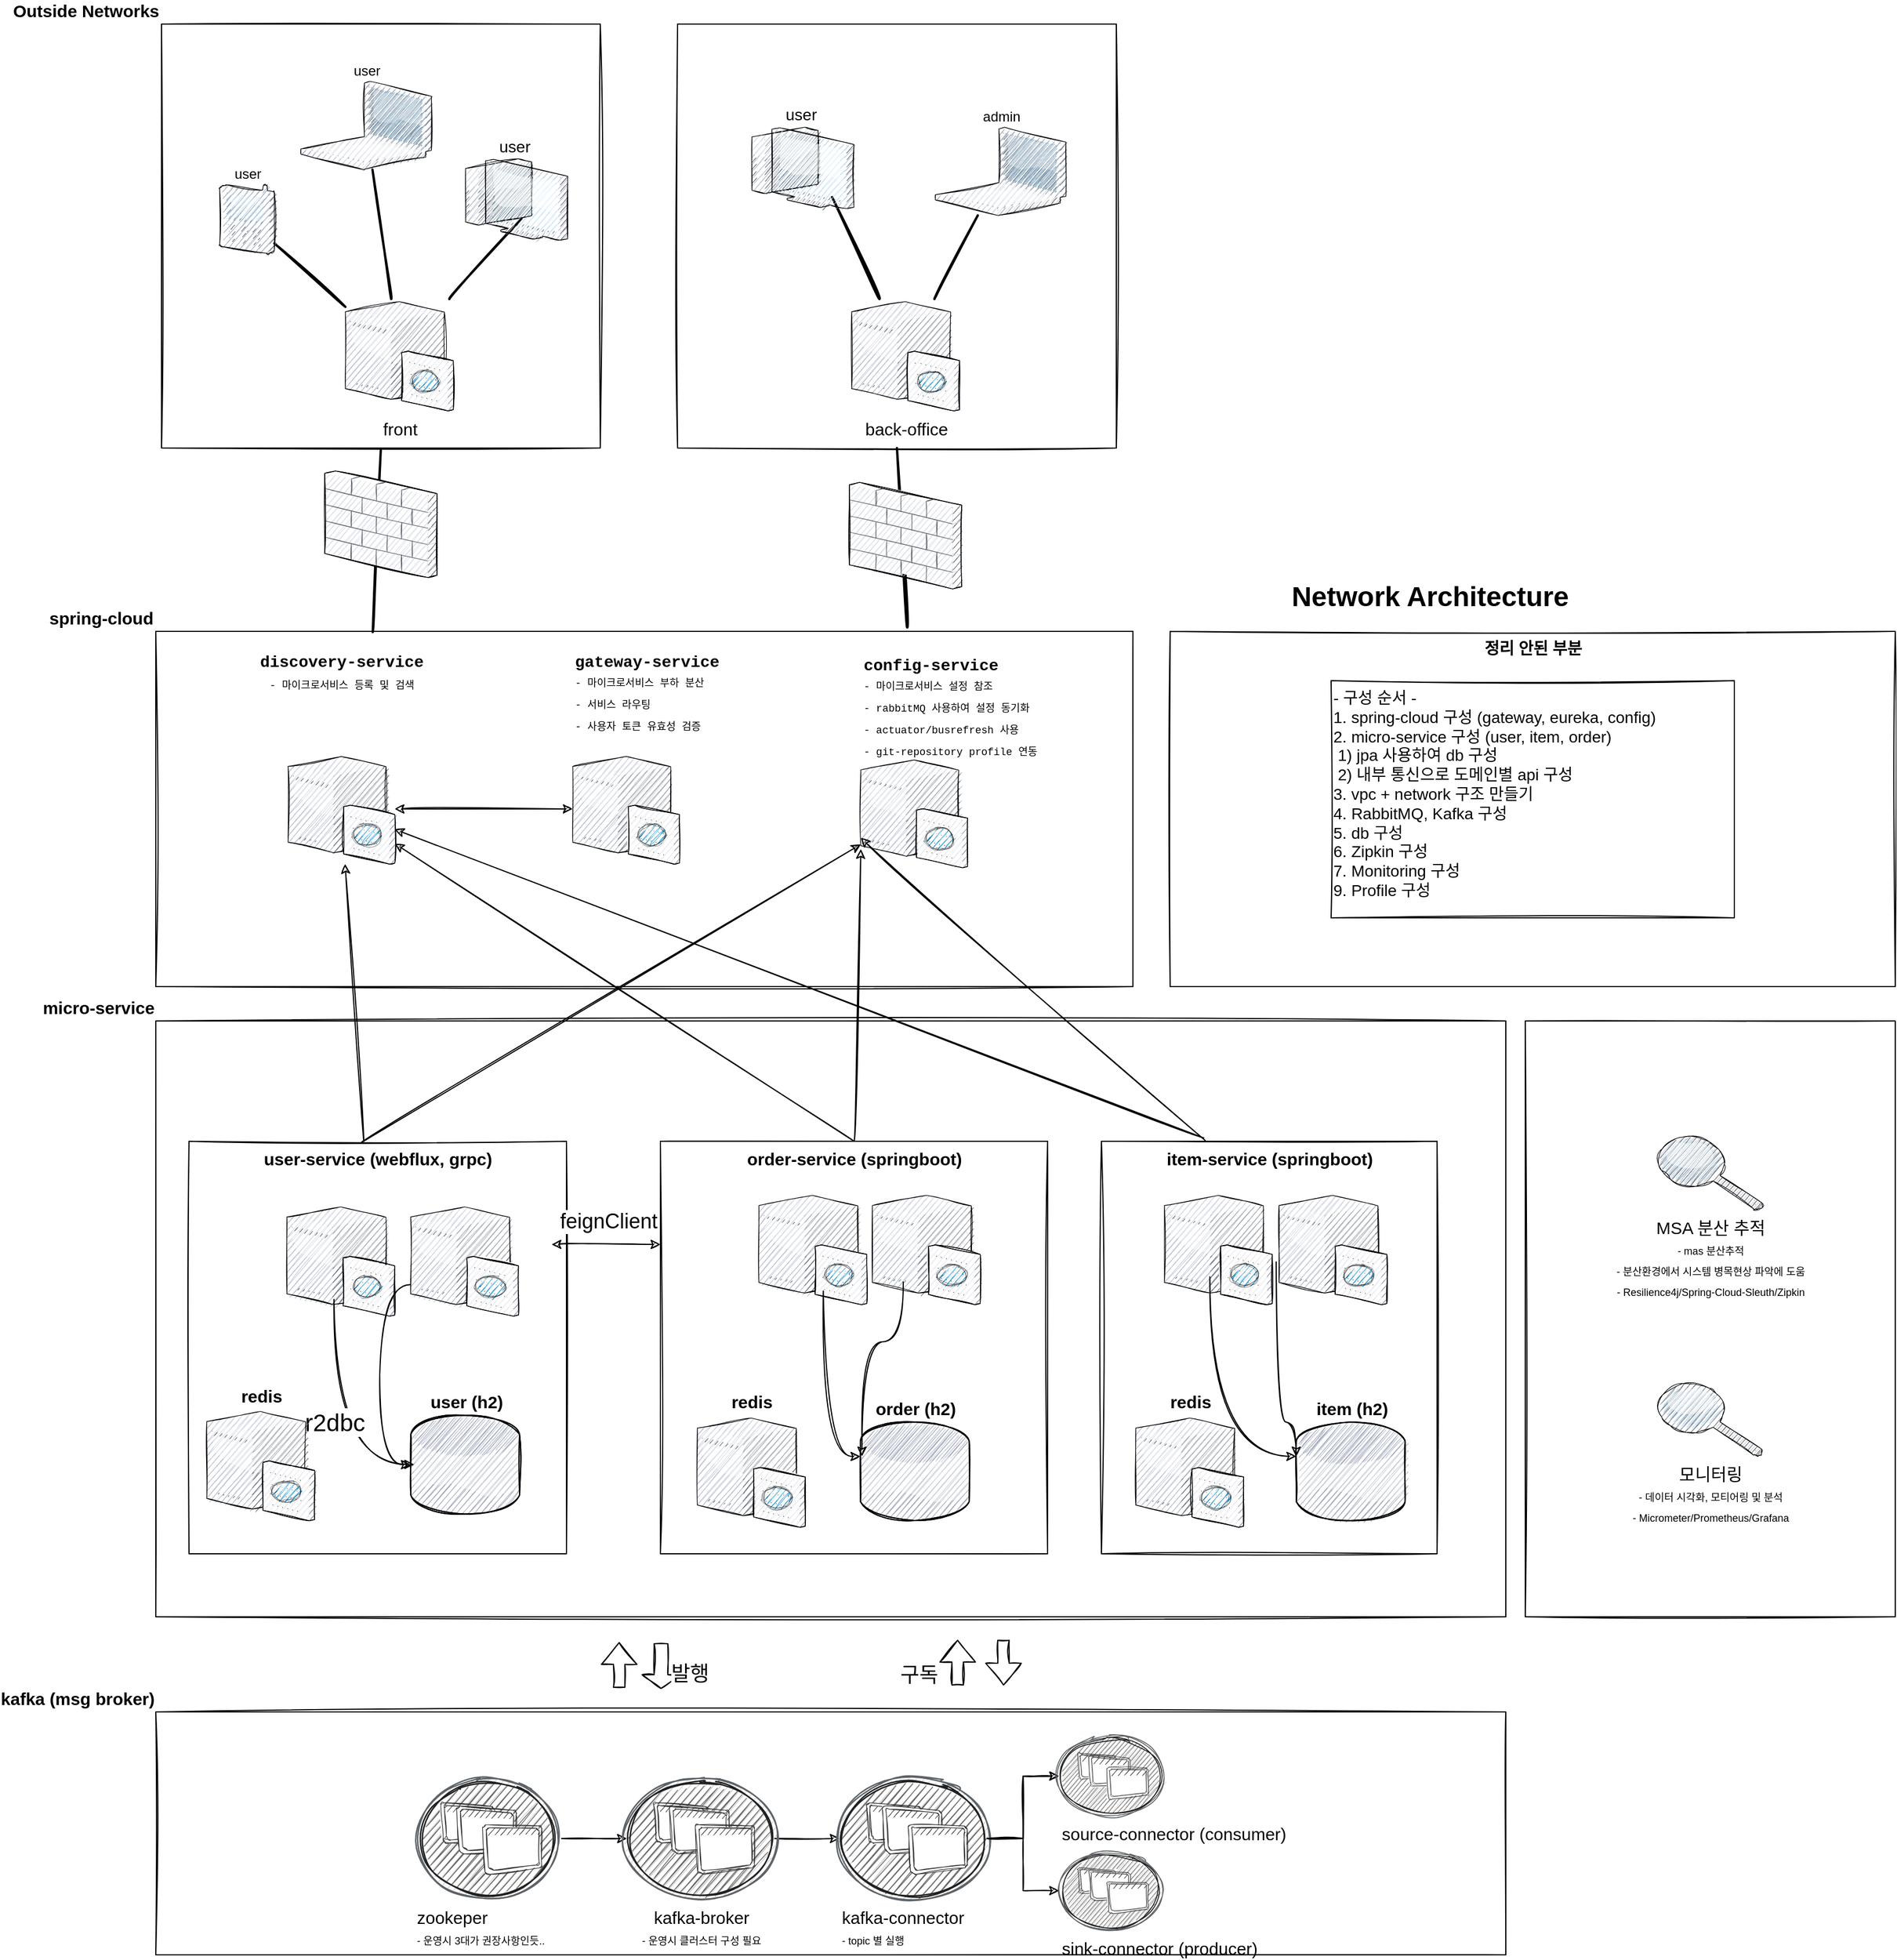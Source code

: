 <mxfile version="16.0.3" type="github">
  <diagram name="Page-1" id="e3a06f82-3646-2815-327d-82caf3d4e204">
    <mxGraphModel dx="3611" dy="3243" grid="1" gridSize="10" guides="1" tooltips="1" connect="1" arrows="1" fold="1" page="1" pageScale="1.5" pageWidth="1169" pageHeight="826" math="0" shadow="0">
      <root>
        <mxCell id="0" style=";html=1;" />
        <mxCell id="1" style=";html=1;" parent="0" />
        <mxCell id="sHXKAPFRfoizOENOdaJy-1" value="micro-service" style="whiteSpace=wrap;html=1;fontSize=15;verticalAlign=bottom;fontStyle=1;labelPosition=left;verticalLabelPosition=top;align=right;sketch=1;rounded=0;" parent="1" vertex="1">
          <mxGeometry x="137" y="-330" width="1178.5" height="520" as="geometry" />
        </mxCell>
        <mxCell id="gK7_ligtNOV1ksg5tmPk-7" value="&lt;b style=&quot;font-size: 15px&quot;&gt;user-service (webflux, grpc)&lt;/b&gt;" style="whiteSpace=wrap;html=1;fontSize=14;verticalAlign=top;sketch=1;rounded=0;" parent="1" vertex="1">
          <mxGeometry x="166" y="-225" width="329.5" height="360" as="geometry" />
        </mxCell>
        <mxCell id="gK7_ligtNOV1ksg5tmPk-9" value="&lt;b style=&quot;font-size: 15px&quot;&gt;order-service (springboot)&lt;/b&gt;" style="whiteSpace=wrap;html=1;fontSize=14;verticalAlign=top;sketch=1;rounded=0;" parent="1" vertex="1">
          <mxGeometry x="577.5" y="-225" width="338" height="360" as="geometry" />
        </mxCell>
        <mxCell id="gK7_ligtNOV1ksg5tmPk-11" value="&lt;b style=&quot;font-size: 15px&quot;&gt;item-service (springboot)&lt;/b&gt;&lt;b style=&quot;font-size: 15px&quot;&gt;&lt;br&gt;&lt;/b&gt;" style="whiteSpace=wrap;html=1;fontSize=14;verticalAlign=top;sketch=1;rounded=0;" parent="1" vertex="1">
          <mxGeometry x="962.5" y="-225" width="293" height="360" as="geometry" />
        </mxCell>
        <mxCell id="gK7_ligtNOV1ksg5tmPk-1" value="&lt;font style=&quot;font-size: 15px;&quot;&gt;spring-cloud&lt;/font&gt;" style="whiteSpace=wrap;html=1;fontSize=15;verticalAlign=bottom;fontStyle=1;labelPosition=left;verticalLabelPosition=top;align=right;sketch=1;rounded=0;" parent="1" vertex="1">
          <mxGeometry x="137" y="-670" width="853" height="310" as="geometry" />
        </mxCell>
        <mxCell id="6a7d8f32e03d9370-52" style="edgeStyle=none;html=1;startSize=10;endSize=10;jettySize=auto;orthogonalLoop=1;fontSize=14;endArrow=none;endFill=0;strokeWidth=2;sketch=1;curved=1;entryX=0.5;entryY=1;entryDx=0;entryDy=0;exitX=0.222;exitY=0.002;exitDx=0;exitDy=0;exitPerimeter=0;rounded=0;" parent="1" source="gK7_ligtNOV1ksg5tmPk-1" target="ctaD90ZbitiZ5sScprYx-19" edge="1">
          <mxGeometry relative="1" as="geometry">
            <mxPoint x="522.5" y="-670" as="sourcePoint" />
            <mxPoint x="-75.5" y="-422.882" as="targetPoint" />
          </mxGeometry>
        </mxCell>
        <mxCell id="6a7d8f32e03d9370-62" value="Network Architecture" style="text;strokeColor=none;fillColor=none;html=1;fontSize=24;fontStyle=1;verticalAlign=middle;align=center;sketch=1;rounded=0;" parent="1" vertex="1">
          <mxGeometry x="1074.75" y="-720" width="348.5" height="40" as="geometry" />
        </mxCell>
        <mxCell id="sHXKAPFRfoizOENOdaJy-9" value="" style="verticalLabelPosition=top;aspect=fixed;html=1;verticalAlign=bottom;strokeColor=none;shape=mxgraph.citrix.cache_server;fontSize=15;labelPosition=center;align=center;sketch=1;rounded=0;" parent="1" vertex="1">
          <mxGeometry x="251.5" y="-170" width="94" height="97.5" as="geometry" />
        </mxCell>
        <mxCell id="sHXKAPFRfoizOENOdaJy-12" value="&lt;b&gt;정리 안된 부분&lt;/b&gt;" style="whiteSpace=wrap;html=1;fontSize=14;verticalAlign=top;sketch=1;rounded=0;" parent="1" vertex="1">
          <mxGeometry x="1022.5" y="-670" width="633" height="310" as="geometry" />
        </mxCell>
        <mxCell id="sHXKAPFRfoizOENOdaJy-11" value="&lt;b&gt;user (h2)&lt;/b&gt;" style="verticalLabelPosition=top;aspect=fixed;html=1;verticalAlign=bottom;strokeColor=none;align=center;outlineConnect=0;shape=mxgraph.citrix.database;labelPosition=center;fontSize=15;sketch=1;rounded=0;" parent="1" vertex="1">
          <mxGeometry x="359.5" y="14.25" width="96.1" height="86" as="geometry" />
        </mxCell>
        <mxCell id="sHXKAPFRfoizOENOdaJy-16" value="" style="verticalLabelPosition=bottom;aspect=fixed;html=1;verticalAlign=top;strokeColor=none;align=center;outlineConnect=0;shape=mxgraph.citrix.firewall;sketch=1;rounded=0;" parent="1" vertex="1">
          <mxGeometry x="284.5" y="-810" width="98" height="93" as="geometry" />
        </mxCell>
        <mxCell id="sHXKAPFRfoizOENOdaJy-21" value="r2dbc" style="edgeStyle=elbowEdgeStyle;elbow=vertical;endArrow=classic;html=1;fontSize=21;sketch=1;curved=1;exitX=0.437;exitY=0.851;exitDx=0;exitDy=0;exitPerimeter=0;rounded=0;" parent="1" source="sHXKAPFRfoizOENOdaJy-9" edge="1">
          <mxGeometry width="50" height="50" relative="1" as="geometry">
            <mxPoint x="246" y="-100" as="sourcePoint" />
            <mxPoint x="362.5" y="57" as="targetPoint" />
            <Array as="points">
              <mxPoint x="342.5" y="57" />
              <mxPoint x="273.5" />
              <mxPoint x="236" y="63" />
            </Array>
          </mxGeometry>
        </mxCell>
        <mxCell id="t2RJurVs9qFkmTVlhtLP-10" value="&lt;span style=&quot;font-size: 15px;&quot;&gt;kafka (msg broker)&lt;/span&gt;" style="whiteSpace=wrap;html=1;fontSize=15;verticalAlign=bottom;sketch=1;rounded=0;labelPosition=left;verticalLabelPosition=top;align=right;fontStyle=1;" parent="1" vertex="1">
          <mxGeometry x="137" y="273" width="1178.5" height="212" as="geometry" />
        </mxCell>
        <mxCell id="t2RJurVs9qFkmTVlhtLP-12" value="&lt;b&gt;item (h2)&lt;/b&gt;" style="verticalLabelPosition=top;aspect=fixed;html=1;verticalAlign=bottom;strokeColor=none;align=center;outlineConnect=0;shape=mxgraph.citrix.database;labelPosition=center;fontSize=15;sketch=1;rounded=0;" parent="1" vertex="1">
          <mxGeometry x="1132.5" y="20" width="96.1" height="86" as="geometry" />
        </mxCell>
        <mxCell id="t2RJurVs9qFkmTVlhtLP-13" value="&lt;b&gt;order (h2)&lt;/b&gt;" style="verticalLabelPosition=top;aspect=fixed;html=1;verticalAlign=bottom;strokeColor=none;align=center;outlineConnect=0;shape=mxgraph.citrix.database;labelPosition=center;fontSize=15;sketch=1;rounded=0;" parent="1" vertex="1">
          <mxGeometry x="752.0" y="20" width="96.1" height="86" as="geometry" />
        </mxCell>
        <mxCell id="t2RJurVs9qFkmTVlhtLP-19" value="" style="verticalLabelPosition=top;aspect=fixed;html=1;verticalAlign=bottom;strokeColor=none;shape=mxgraph.citrix.cache_server;fontSize=15;labelPosition=center;align=center;sketch=1;rounded=0;" parent="1" vertex="1">
          <mxGeometry x="1017.5" y="-180" width="94" height="97.5" as="geometry" />
        </mxCell>
        <mxCell id="t2RJurVs9qFkmTVlhtLP-21" value="" style="verticalLabelPosition=top;aspect=fixed;html=1;verticalAlign=bottom;strokeColor=none;shape=mxgraph.citrix.cache_server;fontSize=15;labelPosition=center;align=center;sketch=1;rounded=0;" parent="1" vertex="1">
          <mxGeometry x="663.5" y="-180.0" width="94" height="97.5" as="geometry" />
        </mxCell>
        <mxCell id="mKvjWOhgH37GjCSqKpSE-6" value="" style="edgeStyle=orthogonalEdgeStyle;curved=0;rounded=0;sketch=1;orthogonalLoop=1;jettySize=auto;html=1;" parent="1" source="t2RJurVs9qFkmTVlhtLP-27" target="mKvjWOhgH37GjCSqKpSE-5" edge="1">
          <mxGeometry relative="1" as="geometry" />
        </mxCell>
        <mxCell id="t2RJurVs9qFkmTVlhtLP-27" value="zookeper&lt;br&gt;&lt;font style=&quot;font-size: 9px&quot;&gt;- 운영시 3대가 권장사항인듯..&lt;/font&gt;" style="verticalLabelPosition=bottom;aspect=fixed;html=1;verticalAlign=top;strokeColor=none;align=left;outlineConnect=0;shape=mxgraph.citrix.role_applications;fontSize=15;sketch=1;rounded=0;" parent="1" vertex="1">
          <mxGeometry x="362.5" y="329.63" width="128.75" height="107.75" as="geometry" />
        </mxCell>
        <mxCell id="t2RJurVs9qFkmTVlhtLP-28" value="" style="endArrow=classic;startArrow=classic;html=1;fontSize=15;sketch=1;curved=1;rounded=0;" parent="1" source="gK7_ligtNOV1ksg5tmPk-6" target="uHvqQDqFZ2dxm4IaX2Xo-6" edge="1">
          <mxGeometry width="50" height="50" relative="1" as="geometry">
            <mxPoint x="1662.5" y="-592.59" as="sourcePoint" />
            <mxPoint x="496.5" y="-529.734" as="targetPoint" />
          </mxGeometry>
        </mxCell>
        <mxCell id="t2RJurVs9qFkmTVlhtLP-37" value="" style="edgeStyle=elbowEdgeStyle;elbow=vertical;endArrow=classic;html=1;exitX=0.598;exitY=0.878;exitDx=0;exitDy=0;exitPerimeter=0;sketch=1;curved=1;rounded=0;" parent="1" source="t2RJurVs9qFkmTVlhtLP-21" target="t2RJurVs9qFkmTVlhtLP-13" edge="1">
          <mxGeometry width="50" height="50" relative="1" as="geometry">
            <mxPoint x="1460.261" y="-787.62" as="sourcePoint" />
            <mxPoint x="2430.45" y="-788.333" as="targetPoint" />
            <Array as="points">
              <mxPoint x="723" y="50" />
              <mxPoint x="777" y="-50" />
              <mxPoint x="807" y="-90" />
              <mxPoint x="827" y="10" />
              <mxPoint x="2107" y="-604" />
            </Array>
          </mxGeometry>
        </mxCell>
        <mxCell id="ctaD90ZbitiZ5sScprYx-11" value="" style="whiteSpace=wrap;html=1;fontSize=14;verticalAlign=bottom;sketch=1;rounded=0;labelPosition=left;verticalLabelPosition=top;align=right;" parent="1" vertex="1">
          <mxGeometry x="592.5" y="-1200" width="383" height="370" as="geometry" />
        </mxCell>
        <mxCell id="ctaD90ZbitiZ5sScprYx-12" style="edgeStyle=none;html=1;startSize=10;endSize=10;jettySize=auto;orthogonalLoop=1;fontSize=14;endArrow=none;endFill=0;strokeWidth=2;sketch=1;curved=1;rounded=0;" parent="1" source="ctaD90ZbitiZ5sScprYx-18" target="ctaD90ZbitiZ5sScprYx-31" edge="1">
          <mxGeometry relative="1" as="geometry">
            <mxPoint x="834.461" y="-966.0" as="sourcePoint" />
            <mxPoint x="721.5" y="-1052.011" as="targetPoint" />
          </mxGeometry>
        </mxCell>
        <mxCell id="ctaD90ZbitiZ5sScprYx-14" style="edgeStyle=none;html=1;startSize=10;endSize=10;jettySize=auto;orthogonalLoop=1;fontSize=14;endArrow=none;endFill=0;strokeWidth=2;entryX=0.796;entryY=0.859;entryDx=0;entryDy=0;entryPerimeter=0;sketch=1;curved=1;rounded=0;" parent="1" source="ctaD90ZbitiZ5sScprYx-18" target="gK7_ligtNOV1ksg5tmPk-4" edge="1">
          <mxGeometry relative="1" as="geometry">
            <mxPoint x="822.5" y="-936.68" as="sourcePoint" />
            <mxPoint x="707.5" y="-1107.067" as="targetPoint" />
          </mxGeometry>
        </mxCell>
        <mxCell id="ctaD90ZbitiZ5sScprYx-18" value="back-office" style="verticalLabelPosition=bottom;aspect=fixed;html=1;verticalAlign=top;strokeColor=none;align=center;outlineConnect=0;shape=mxgraph.citrix.cache_server;labelPosition=center;fontSize=15;sketch=1;rounded=0;" parent="1" vertex="1">
          <mxGeometry x="744.5" y="-960.0" width="94" height="97.5" as="geometry" />
        </mxCell>
        <mxCell id="ctaD90ZbitiZ5sScprYx-19" value="Outside Networks" style="whiteSpace=wrap;html=1;fontSize=15;verticalAlign=bottom;sketch=1;rounded=0;labelPosition=left;verticalLabelPosition=top;align=right;fontStyle=1;" parent="1" vertex="1">
          <mxGeometry x="142" y="-1200" width="383" height="370" as="geometry" />
        </mxCell>
        <mxCell id="ctaD90ZbitiZ5sScprYx-20" style="edgeStyle=none;html=1;startSize=10;endSize=10;jettySize=auto;orthogonalLoop=1;fontSize=14;endArrow=none;endFill=0;strokeWidth=2;sketch=1;curved=1;rounded=0;" parent="1" source="ctaD90ZbitiZ5sScprYx-26" target="ctaD90ZbitiZ5sScprYx-29" edge="1">
          <mxGeometry relative="1" as="geometry">
            <mxPoint x="378" y="-989" as="sourcePoint" />
            <mxPoint x="257.0" y="-1064.36" as="targetPoint" />
          </mxGeometry>
        </mxCell>
        <mxCell id="ctaD90ZbitiZ5sScprYx-21" style="edgeStyle=none;html=1;startSize=10;endSize=10;jettySize=auto;orthogonalLoop=1;fontSize=14;endArrow=none;endFill=0;strokeWidth=2;entryX=0.571;entryY=0.736;entryDx=0;entryDy=0;entryPerimeter=0;sketch=1;curved=1;rounded=0;" parent="1" source="ctaD90ZbitiZ5sScprYx-26" target="ctaD90ZbitiZ5sScprYx-24" edge="1">
          <mxGeometry relative="1" as="geometry">
            <mxPoint x="397.787" y="-995.5" as="sourcePoint" />
          </mxGeometry>
        </mxCell>
        <mxCell id="ctaD90ZbitiZ5sScprYx-22" style="edgeStyle=none;html=1;startSize=10;endSize=10;jettySize=auto;orthogonalLoop=1;fontSize=14;endArrow=none;endFill=0;strokeWidth=2;sketch=1;curved=1;rounded=0;" parent="1" source="ctaD90ZbitiZ5sScprYx-26" target="ctaD90ZbitiZ5sScprYx-28" edge="1">
          <mxGeometry relative="1" as="geometry">
            <mxPoint x="358" y="-966.18" as="sourcePoint" />
            <mxPoint x="257" y="-947.364" as="targetPoint" />
          </mxGeometry>
        </mxCell>
        <mxCell id="ctaD90ZbitiZ5sScprYx-24" value="user" style="verticalLabelPosition=top;aspect=fixed;html=1;verticalAlign=bottom;strokeColor=none;shape=mxgraph.citrix.thin_client;fontSize=14;labelPosition=center;align=center;sketch=1;rounded=0;" parent="1" vertex="1">
          <mxGeometry x="402.5" y="-1082.41" width="94" height="71" as="geometry" />
        </mxCell>
        <mxCell id="ctaD90ZbitiZ5sScprYx-26" value="front" style="verticalLabelPosition=bottom;aspect=fixed;html=1;verticalAlign=top;strokeColor=none;align=center;outlineConnect=0;shape=mxgraph.citrix.cache_server;labelPosition=center;fontSize=15;sketch=1;rounded=0;" parent="1" vertex="1">
          <mxGeometry x="302.5" y="-960" width="94" height="97.5" as="geometry" />
        </mxCell>
        <mxCell id="ctaD90ZbitiZ5sScprYx-28" value="user" style="verticalLabelPosition=top;aspect=fixed;html=1;verticalAlign=bottom;strokeColor=none;align=center;outlineConnect=0;shape=mxgraph.citrix.cell_phone;labelPosition=center;sketch=1;rounded=0;" parent="1" vertex="1">
          <mxGeometry x="192.5" y="-1060" width="48" height="60" as="geometry" />
        </mxCell>
        <mxCell id="ctaD90ZbitiZ5sScprYx-29" value="user" style="verticalLabelPosition=top;aspect=fixed;html=1;verticalAlign=bottom;strokeColor=none;align=center;outlineConnect=0;shape=mxgraph.citrix.laptop_1;labelPosition=center;sketch=1;rounded=0;" parent="1" vertex="1">
          <mxGeometry x="263.6" y="-1150" width="114" height="77" as="geometry" />
        </mxCell>
        <mxCell id="ctaD90ZbitiZ5sScprYx-30" style="edgeStyle=none;html=1;startSize=10;endSize=10;jettySize=auto;orthogonalLoop=1;fontSize=14;endArrow=none;endFill=0;strokeWidth=2;exitX=0.769;exitY=-0.011;exitDx=0;exitDy=0;exitPerimeter=0;sketch=1;curved=1;entryX=0.5;entryY=1;entryDx=0;entryDy=0;rounded=0;" parent="1" source="gK7_ligtNOV1ksg5tmPk-1" target="ctaD90ZbitiZ5sScprYx-11" edge="1">
          <mxGeometry relative="1" as="geometry">
            <mxPoint x="514.202" y="-753" as="sourcePoint" />
            <mxPoint x="653.5" y="-1440.057" as="targetPoint" />
          </mxGeometry>
        </mxCell>
        <mxCell id="ctaD90ZbitiZ5sScprYx-31" value="admin" style="verticalLabelPosition=top;aspect=fixed;html=1;verticalAlign=bottom;strokeColor=none;align=center;outlineConnect=0;shape=mxgraph.citrix.laptop_1;labelPosition=center;sketch=1;rounded=0;" parent="1" vertex="1">
          <mxGeometry x="817.5" y="-1110" width="114" height="77" as="geometry" />
        </mxCell>
        <mxCell id="nXejHex8dQO22QH_vP11-8" value="&lt;div&gt;&lt;span&gt;- 구성 순서 -&lt;/span&gt;&lt;/div&gt;&lt;div&gt;&lt;span&gt;1. spring-cloud 구성 (gateway, eureka, config)&lt;/span&gt;&lt;/div&gt;&lt;div&gt;&lt;span&gt;2. micro-service 구성 (user, item, order)&lt;/span&gt;&lt;/div&gt;&lt;div&gt;&lt;span style=&quot;white-space: pre&quot;&gt; &lt;/span&gt;1) jpa 사용하여 db 구성&lt;br&gt;&lt;/div&gt;&lt;div&gt;&lt;span&gt;&lt;/span&gt;&lt;/div&gt;&lt;span style=&quot;white-space: pre&quot;&gt; &lt;/span&gt;2) 내부 통신으로 도메인별 api 구성&lt;br&gt;&lt;span&gt;3. vpc + network 구조 만들기&lt;/span&gt;&lt;br&gt;&lt;div&gt;&lt;span&gt;4. RabbitMQ, Kafka 구성&amp;nbsp;&lt;/span&gt;&lt;br&gt;&lt;/div&gt;&lt;div&gt;&lt;span&gt;5. db 구성&amp;nbsp;&lt;/span&gt;&lt;/div&gt;&lt;div&gt;&lt;span&gt;6. Zipkin 구성&lt;/span&gt;&lt;/div&gt;&lt;div&gt;&lt;span&gt;7. Monitoring 구성&lt;/span&gt;&lt;/div&gt;&lt;div&gt;9. Profile 구성&lt;/div&gt;" style="whiteSpace=wrap;html=1;fontSize=14;verticalAlign=top;align=left;sketch=1;rounded=0;" parent="1" vertex="1">
          <mxGeometry x="1163" y="-627" width="352" height="207" as="geometry" />
        </mxCell>
        <mxCell id="gK7_ligtNOV1ksg5tmPk-4" value="user" style="verticalLabelPosition=top;aspect=fixed;html=1;verticalAlign=bottom;strokeColor=none;shape=mxgraph.citrix.thin_client;fontSize=14;labelPosition=center;align=center;sketch=1;rounded=0;" parent="1" vertex="1">
          <mxGeometry x="652.5" y="-1110" width="94" height="71" as="geometry" />
        </mxCell>
        <mxCell id="gK7_ligtNOV1ksg5tmPk-6" value="&lt;div style=&quot;font-family: &amp;#34;consolas&amp;#34; , &amp;#34;courier new&amp;#34; , monospace ; font-size: 14px ; line-height: 19px&quot;&gt;discovery-service&lt;/div&gt;&lt;div style=&quot;font-family: &amp;#34;consolas&amp;#34; , &amp;#34;courier new&amp;#34; , monospace ; line-height: 19px&quot;&gt;&lt;span style=&quot;font-weight: normal&quot;&gt;&lt;font style=&quot;font-size: 9px&quot;&gt;- 마이크로서비스 등록 및 검색&lt;/font&gt;&lt;/span&gt;&lt;/div&gt;" style="verticalLabelPosition=top;aspect=fixed;html=1;verticalAlign=top;strokeColor=none;align=center;outlineConnect=0;shape=mxgraph.citrix.cache_server;labelPosition=center;fontSize=15;fontStyle=1;sketch=1;rounded=0;" parent="1" vertex="1">
          <mxGeometry x="252.5" y="-563.07" width="93" height="96.13" as="geometry" />
        </mxCell>
        <mxCell id="gK7_ligtNOV1ksg5tmPk-15" value="구독" style="shape=flexArrow;endArrow=classic;html=1;fontSize=18;sketch=1;curved=1;rounded=0;" parent="1" edge="1">
          <mxGeometry x="-0.5" y="34" width="50" height="50" relative="1" as="geometry">
            <mxPoint x="837" y="250" as="sourcePoint" />
            <mxPoint x="837" y="210" as="targetPoint" />
            <mxPoint y="1" as="offset" />
          </mxGeometry>
        </mxCell>
        <mxCell id="gK7_ligtNOV1ksg5tmPk-16" value="" style="shape=flexArrow;endArrow=classic;html=1;fontSize=18;sketch=1;curved=1;rounded=0;" parent="1" edge="1">
          <mxGeometry width="50" height="50" relative="1" as="geometry">
            <mxPoint x="877" y="210" as="sourcePoint" />
            <mxPoint x="877" y="250" as="targetPoint" />
          </mxGeometry>
        </mxCell>
        <mxCell id="gK7_ligtNOV1ksg5tmPk-17" value="" style="shape=flexArrow;endArrow=classic;html=1;fontSize=18;sketch=1;curved=1;rounded=0;" parent="1" edge="1">
          <mxGeometry width="50" height="50" relative="1" as="geometry">
            <mxPoint x="541.5" y="252" as="sourcePoint" />
            <mxPoint x="541.5" y="212" as="targetPoint" />
          </mxGeometry>
        </mxCell>
        <mxCell id="gK7_ligtNOV1ksg5tmPk-18" value="발행" style="shape=flexArrow;endArrow=classic;html=1;fontSize=18;width=12;endSize=3.66;sketch=1;curved=1;rounded=0;" parent="1" edge="1">
          <mxGeometry x="0.35" y="25" width="50" height="50" relative="1" as="geometry">
            <mxPoint x="578" y="213" as="sourcePoint" />
            <mxPoint x="578" y="253" as="targetPoint" />
            <mxPoint as="offset" />
          </mxGeometry>
        </mxCell>
        <mxCell id="gK7_ligtNOV1ksg5tmPk-21" value="" style="endArrow=classic;html=1;fontSize=18;sketch=1;curved=1;exitX=0.305;exitY=-0.008;exitDx=0;exitDy=0;exitPerimeter=0;rounded=0;" parent="1" source="gK7_ligtNOV1ksg5tmPk-11" target="gK7_ligtNOV1ksg5tmPk-6" edge="1">
          <mxGeometry width="50" height="50" relative="1" as="geometry">
            <mxPoint x="822.5" y="80" as="sourcePoint" />
            <mxPoint x="1072.5" y="140" as="targetPoint" />
          </mxGeometry>
        </mxCell>
        <mxCell id="gK7_ligtNOV1ksg5tmPk-22" value="" style="endArrow=classic;html=1;fontSize=18;sketch=1;curved=1;exitX=0.5;exitY=0;exitDx=0;exitDy=0;rounded=0;" parent="1" source="gK7_ligtNOV1ksg5tmPk-9" target="gK7_ligtNOV1ksg5tmPk-6" edge="1">
          <mxGeometry width="50" height="50" relative="1" as="geometry">
            <mxPoint x="832.5" y="90" as="sourcePoint" />
            <mxPoint x="322.5" y="-192.545" as="targetPoint" />
          </mxGeometry>
        </mxCell>
        <mxCell id="gK7_ligtNOV1ksg5tmPk-23" value="" style="endArrow=classic;html=1;fontSize=18;sketch=1;curved=1;rounded=0;" parent="1" source="gK7_ligtNOV1ksg5tmPk-7" target="gK7_ligtNOV1ksg5tmPk-6" edge="1">
          <mxGeometry width="50" height="50" relative="1" as="geometry">
            <mxPoint x="466.367" y="90" as="sourcePoint" />
            <mxPoint x="315.974" y="-163.87" as="targetPoint" />
          </mxGeometry>
        </mxCell>
        <mxCell id="gK7_ligtNOV1ksg5tmPk-24" value="&lt;div style=&quot;font-family: &amp;#34;consolas&amp;#34; , &amp;#34;courier new&amp;#34; , monospace ; line-height: 19px ; font-size: 14px&quot;&gt;config-service&lt;/div&gt;&lt;div style=&quot;font-family: &amp;#34;consolas&amp;#34; , &amp;#34;courier new&amp;#34; , monospace ; line-height: 19px ; font-size: 9px&quot;&gt;&lt;span style=&quot;font-weight: normal ; font-size: 9px&quot;&gt;&lt;font style=&quot;font-size: 9px&quot;&gt;- 마이크로서비스 설정 참조&lt;/font&gt;&lt;/span&gt;&lt;/div&gt;&lt;div style=&quot;font-family: &amp;#34;consolas&amp;#34; , &amp;#34;courier new&amp;#34; , monospace ; line-height: 19px ; font-size: 9px&quot;&gt;&lt;span style=&quot;font-weight: normal ; font-size: 9px&quot;&gt;&lt;font style=&quot;font-size: 9px&quot;&gt;- rabbitMQ 사용하여 설정 동기화&lt;/font&gt;&lt;/span&gt;&lt;/div&gt;&lt;div style=&quot;font-family: &amp;#34;consolas&amp;#34; , &amp;#34;courier new&amp;#34; , monospace ; line-height: 19px ; font-size: 9px&quot;&gt;&lt;span style=&quot;font-weight: normal ; font-size: 9px&quot;&gt;&lt;font style=&quot;font-size: 9px&quot;&gt;- actuator/busrefresh 사용&lt;/font&gt;&lt;/span&gt;&lt;/div&gt;&lt;div style=&quot;font-family: &amp;#34;consolas&amp;#34; , &amp;#34;courier new&amp;#34; , monospace ; line-height: 19px ; font-size: 9px&quot;&gt;&lt;span style=&quot;font-weight: normal ; font-size: 9px&quot;&gt;&lt;font style=&quot;font-size: 9px&quot;&gt;- git-repository profile 연동&lt;/font&gt;&lt;/span&gt;&lt;/div&gt;" style="verticalLabelPosition=top;aspect=fixed;html=1;verticalAlign=top;strokeColor=none;align=left;outlineConnect=0;shape=mxgraph.citrix.cache_server;labelPosition=center;fontSize=15;fontStyle=1;sketch=1;rounded=0;horizontal=1;" parent="1" vertex="1">
          <mxGeometry x="752.5" y="-560" width="93" height="96.13" as="geometry" />
        </mxCell>
        <mxCell id="gK7_ligtNOV1ksg5tmPk-27" value="" style="endArrow=classic;html=1;fontSize=18;exitX=0.309;exitY=-0.002;exitDx=0;exitDy=0;exitPerimeter=0;sketch=1;curved=1;rounded=0;" parent="1" source="gK7_ligtNOV1ksg5tmPk-11" target="gK7_ligtNOV1ksg5tmPk-24" edge="1">
          <mxGeometry width="50" height="50" relative="1" as="geometry">
            <mxPoint x="822.5" y="-50" as="sourcePoint" />
            <mxPoint x="752.5" y="-470" as="targetPoint" />
            <Array as="points">
              <mxPoint x="792.5" y="-450" />
              <mxPoint x="752.5" y="-490" />
            </Array>
          </mxGeometry>
        </mxCell>
        <mxCell id="gK7_ligtNOV1ksg5tmPk-29" value="feignClient" style="endArrow=classic;startArrow=classic;html=1;fontSize=18;entryX=0;entryY=0.25;entryDx=0;entryDy=0;sketch=1;curved=1;rounded=0;" parent="1" target="gK7_ligtNOV1ksg5tmPk-9" edge="1">
          <mxGeometry x="0.029" y="20" width="50" height="50" relative="1" as="geometry">
            <mxPoint x="482.5" y="-135" as="sourcePoint" />
            <mxPoint x="446" y="-140" as="targetPoint" />
            <Array as="points" />
            <mxPoint as="offset" />
          </mxGeometry>
        </mxCell>
        <mxCell id="gK7_ligtNOV1ksg5tmPk-30" value="" style="edgeStyle=elbowEdgeStyle;elbow=vertical;endArrow=classic;html=1;exitX=0.422;exitY=0.751;exitDx=0;exitDy=0;exitPerimeter=0;sketch=1;curved=1;rounded=0;" parent="1" source="t2RJurVs9qFkmTVlhtLP-19" target="t2RJurVs9qFkmTVlhtLP-12" edge="1">
          <mxGeometry width="50" height="50" relative="1" as="geometry">
            <mxPoint x="1067.458" y="-72.505" as="sourcePoint" />
            <mxPoint x="1121" y="41.89" as="targetPoint" />
            <Array as="points">
              <mxPoint x="1071" y="50" />
              <mxPoint x="1161" y="-28" />
              <mxPoint x="1121" y="-28.11" />
              <mxPoint x="1151" y="-68.11" />
              <mxPoint x="1171" y="31.89" />
              <mxPoint x="2451" y="-582.11" />
            </Array>
          </mxGeometry>
        </mxCell>
        <mxCell id="6tL2AJdm3cgb_tfLs04c-1" value="" style="endArrow=classic;html=1;fontSize=18;sketch=1;curved=1;rounded=0;exitX=0.457;exitY=0.003;exitDx=0;exitDy=0;exitPerimeter=0;" parent="1" target="gK7_ligtNOV1ksg5tmPk-24" edge="1" source="gK7_ligtNOV1ksg5tmPk-7">
          <mxGeometry width="50" height="50" relative="1" as="geometry">
            <mxPoint x="282.5" y="-230" as="sourcePoint" />
            <mxPoint x="296.217" y="-403.87" as="targetPoint" />
          </mxGeometry>
        </mxCell>
        <mxCell id="6tL2AJdm3cgb_tfLs04c-2" value="" style="endArrow=classic;html=1;fontSize=18;sketch=1;curved=1;entryX=0;entryY=0.832;entryDx=0;entryDy=0;entryPerimeter=0;rounded=0;exitX=0.5;exitY=0;exitDx=0;exitDy=0;" parent="1" target="gK7_ligtNOV1ksg5tmPk-24" edge="1" source="gK7_ligtNOV1ksg5tmPk-9">
          <mxGeometry width="50" height="50" relative="1" as="geometry">
            <mxPoint x="692.5" y="-220" as="sourcePoint" />
            <mxPoint x="792.5" y="-460" as="targetPoint" />
          </mxGeometry>
        </mxCell>
        <mxCell id="mKvjWOhgH37GjCSqKpSE-2" value="" style="verticalLabelPosition=top;aspect=fixed;html=1;verticalAlign=bottom;strokeColor=none;shape=mxgraph.citrix.cache_server;fontSize=15;labelPosition=center;align=center;sketch=1;rounded=0;" parent="1" vertex="1">
          <mxGeometry x="359.5" y="-170" width="94" height="97.5" as="geometry" />
        </mxCell>
        <mxCell id="mKvjWOhgH37GjCSqKpSE-3" value="" style="verticalLabelPosition=top;aspect=fixed;html=1;verticalAlign=bottom;strokeColor=none;shape=mxgraph.citrix.cache_server;fontSize=15;labelPosition=center;align=center;sketch=1;rounded=0;" parent="1" vertex="1">
          <mxGeometry x="762.5" y="-180" width="94" height="97.5" as="geometry" />
        </mxCell>
        <mxCell id="mKvjWOhgH37GjCSqKpSE-4" value="" style="verticalLabelPosition=top;aspect=fixed;html=1;verticalAlign=bottom;strokeColor=none;shape=mxgraph.citrix.cache_server;fontSize=15;labelPosition=center;align=center;sketch=1;rounded=0;" parent="1" vertex="1">
          <mxGeometry x="1117.5" y="-180" width="94" height="97.5" as="geometry" />
        </mxCell>
        <mxCell id="mKvjWOhgH37GjCSqKpSE-8" value="" style="edgeStyle=orthogonalEdgeStyle;curved=0;rounded=0;sketch=1;orthogonalLoop=1;jettySize=auto;html=1;" parent="1" source="mKvjWOhgH37GjCSqKpSE-5" target="mKvjWOhgH37GjCSqKpSE-7" edge="1">
          <mxGeometry relative="1" as="geometry" />
        </mxCell>
        <mxCell id="mKvjWOhgH37GjCSqKpSE-5" value="kafka-broker&lt;br&gt;&lt;font style=&quot;font-size: 9px&quot;&gt;- 운영시 클러스터 구성 필요&lt;/font&gt;" style="verticalLabelPosition=bottom;aspect=fixed;html=1;verticalAlign=top;strokeColor=none;align=center;outlineConnect=0;shape=mxgraph.citrix.role_applications;fontSize=15;sketch=1;rounded=0;" parent="1" vertex="1">
          <mxGeometry x="548.25" y="329.63" width="128.75" height="107.75" as="geometry" />
        </mxCell>
        <mxCell id="mKvjWOhgH37GjCSqKpSE-10" value="" style="edgeStyle=orthogonalEdgeStyle;curved=0;rounded=0;sketch=1;orthogonalLoop=1;jettySize=auto;html=1;" parent="1" source="mKvjWOhgH37GjCSqKpSE-7" target="mKvjWOhgH37GjCSqKpSE-9" edge="1">
          <mxGeometry relative="1" as="geometry" />
        </mxCell>
        <mxCell id="mKvjWOhgH37GjCSqKpSE-13" value="" style="edgeStyle=orthogonalEdgeStyle;curved=0;rounded=0;sketch=1;orthogonalLoop=1;jettySize=auto;html=1;" parent="1" source="mKvjWOhgH37GjCSqKpSE-7" target="mKvjWOhgH37GjCSqKpSE-9" edge="1">
          <mxGeometry relative="1" as="geometry" />
        </mxCell>
        <mxCell id="mKvjWOhgH37GjCSqKpSE-7" value="kafka-connector&lt;br&gt;&lt;font style=&quot;font-size: 9px&quot;&gt;- topic 별 실행&lt;/font&gt;&amp;nbsp;" style="verticalLabelPosition=bottom;aspect=fixed;html=1;verticalAlign=top;strokeColor=none;align=left;outlineConnect=0;shape=mxgraph.citrix.role_applications;fontSize=15;sketch=1;rounded=0;" parent="1" vertex="1">
          <mxGeometry x="734" y="329.63" width="128.75" height="107.75" as="geometry" />
        </mxCell>
        <mxCell id="mKvjWOhgH37GjCSqKpSE-9" value="source-connector (consumer)" style="verticalLabelPosition=bottom;aspect=fixed;html=1;verticalAlign=top;strokeColor=none;align=left;outlineConnect=0;shape=mxgraph.citrix.role_applications;fontSize=15;sketch=1;rounded=0;" parent="1" vertex="1">
          <mxGeometry x="925.5" y="294.5" width="90" height="69" as="geometry" />
        </mxCell>
        <mxCell id="mKvjWOhgH37GjCSqKpSE-14" value="sink-connector (producer)" style="verticalLabelPosition=bottom;aspect=fixed;html=1;verticalAlign=top;strokeColor=none;align=left;outlineConnect=0;shape=mxgraph.citrix.role_applications;fontSize=15;sketch=1;rounded=0;" parent="1" vertex="1">
          <mxGeometry x="925.5" y="394.5" width="90" height="69" as="geometry" />
        </mxCell>
        <mxCell id="mKvjWOhgH37GjCSqKpSE-16" value="" style="edgeStyle=orthogonalEdgeStyle;curved=0;rounded=0;sketch=1;orthogonalLoop=1;jettySize=auto;html=1;" parent="1" source="mKvjWOhgH37GjCSqKpSE-7" target="mKvjWOhgH37GjCSqKpSE-14" edge="1">
          <mxGeometry relative="1" as="geometry">
            <mxPoint x="849.75" y="392.441" as="sourcePoint" />
            <mxPoint x="935.5" y="321.029" as="targetPoint" />
          </mxGeometry>
        </mxCell>
        <mxCell id="mKvjWOhgH37GjCSqKpSE-17" value="" style="whiteSpace=wrap;html=1;fontSize=14;verticalAlign=bottom;labelPosition=center;verticalLabelPosition=top;align=center;sketch=1;rounded=0;" parent="1" vertex="1">
          <mxGeometry x="1332.5" y="-330.0" width="323" height="520" as="geometry" />
        </mxCell>
        <mxCell id="mKvjWOhgH37GjCSqKpSE-19" value="" style="edgeStyle=elbowEdgeStyle;elbow=vertical;endArrow=classic;html=1;exitX=0.287;exitY=0.799;exitDx=0;exitDy=0;exitPerimeter=0;sketch=1;curved=1;rounded=0;" parent="1" source="mKvjWOhgH37GjCSqKpSE-3" edge="1">
          <mxGeometry width="50" height="50" relative="1" as="geometry">
            <mxPoint x="715.958" y="-84.395" as="sourcePoint" />
            <mxPoint x="753.5" y="50" as="targetPoint" />
            <Array as="points">
              <mxPoint x="762.5" y="-50" />
              <mxPoint x="733" y="60" />
              <mxPoint x="787" y="-40" />
              <mxPoint x="817" y="-80" />
              <mxPoint x="837" y="20" />
              <mxPoint x="2117" y="-594" />
            </Array>
          </mxGeometry>
        </mxCell>
        <mxCell id="mKvjWOhgH37GjCSqKpSE-20" value="" style="edgeStyle=elbowEdgeStyle;elbow=vertical;endArrow=classic;html=1;fontSize=21;sketch=1;curved=1;exitX=-0.004;exitY=0.719;exitDx=0;exitDy=0;exitPerimeter=0;rounded=0;" parent="1" source="mKvjWOhgH37GjCSqKpSE-2" edge="1" target="sHXKAPFRfoizOENOdaJy-11">
          <mxGeometry width="50" height="50" relative="1" as="geometry">
            <mxPoint x="222.527" y="-77.028" as="sourcePoint" />
            <mxPoint x="286.5" y="63" as="targetPoint" />
            <Array as="points">
              <mxPoint x="332.5" y="-10" />
            </Array>
          </mxGeometry>
        </mxCell>
        <mxCell id="mKvjWOhgH37GjCSqKpSE-21" value="" style="edgeStyle=elbowEdgeStyle;elbow=vertical;endArrow=classic;html=1;exitX=-0.026;exitY=0.618;exitDx=0;exitDy=0;exitPerimeter=0;sketch=1;curved=1;rounded=0;" parent="1" source="mKvjWOhgH37GjCSqKpSE-4" edge="1">
          <mxGeometry width="50" height="50" relative="1" as="geometry">
            <mxPoint x="1047.502" y="-109.997" as="sourcePoint" />
            <mxPoint x="1132.5" y="50" as="targetPoint" />
            <Array as="points">
              <mxPoint x="1115.5" y="20" />
              <mxPoint x="1112.5" />
              <mxPoint x="1112.5" y="-20" />
              <mxPoint x="1087.5" y="-40" />
              <mxPoint x="1071.04" y="46.78" />
              <mxPoint x="1161.04" y="-31.22" />
              <mxPoint x="1121.04" y="-31.33" />
              <mxPoint x="1151.04" y="-71.33" />
              <mxPoint x="1171.04" y="28.67" />
              <mxPoint x="2451.04" y="-585.33" />
            </Array>
          </mxGeometry>
        </mxCell>
        <mxCell id="mKvjWOhgH37GjCSqKpSE-22" value="MSA 분산 추적&lt;br&gt;&lt;font style=&quot;font-size: 9px&quot;&gt;- mas 분산추적&lt;br style=&quot;font-size: 9px&quot;&gt;- 분산환경에서 시스템 병목현상 파악에 도움&lt;br&gt;- Resilience4j/Spring-Cloud-Sleuth/Zipkin&lt;br&gt;&lt;/font&gt;" style="verticalLabelPosition=bottom;aspect=fixed;html=1;verticalAlign=top;strokeColor=none;align=center;outlineConnect=0;shape=mxgraph.citrix.inspection;fontSize=15;sketch=1;rounded=0;labelPosition=center;" parent="1" vertex="1">
          <mxGeometry x="1447.5" y="-230.0" width="93" height="65" as="geometry" />
        </mxCell>
        <mxCell id="mKvjWOhgH37GjCSqKpSE-27" value="모니터링&lt;br&gt;&lt;font style=&quot;font-size: 9px&quot;&gt;- 데이터 시각화, 모티어링 및 분석&lt;br&gt;- Micrometer/Prometheus/Grafana&lt;br&gt;&lt;/font&gt;" style="verticalLabelPosition=bottom;aspect=fixed;html=1;verticalAlign=top;strokeColor=none;align=center;outlineConnect=0;shape=mxgraph.citrix.inspection;fontSize=15;sketch=1;rounded=0;labelPosition=center;" parent="1" vertex="1">
          <mxGeometry x="1447.5" y="-15.0" width="93" height="65" as="geometry" />
        </mxCell>
        <mxCell id="uHvqQDqFZ2dxm4IaX2Xo-6" value="&lt;div style=&quot;font-family: &amp;#34;consolas&amp;#34; , &amp;#34;courier new&amp;#34; , monospace ; line-height: 19px ; font-size: 14px&quot;&gt;gateway-service&lt;/div&gt;&lt;div style=&quot;font-family: &amp;#34;consolas&amp;#34; , &amp;#34;courier new&amp;#34; , monospace ; line-height: 19px ; font-size: 9px&quot;&gt;&lt;span style=&quot;font-weight: normal ; font-size: 9px&quot;&gt;&lt;font style=&quot;font-size: 9px&quot;&gt;- 마이크로서비스 부하 분산&lt;/font&gt;&lt;/span&gt;&lt;/div&gt;&lt;div style=&quot;font-family: &amp;#34;consolas&amp;#34; , &amp;#34;courier new&amp;#34; , monospace ; line-height: 19px ; font-size: 9px&quot;&gt;&lt;span style=&quot;font-weight: normal ; font-size: 9px&quot;&gt;&lt;font style=&quot;font-size: 9px&quot;&gt;- 서비스 라우팅&lt;/font&gt;&lt;/span&gt;&lt;/div&gt;&lt;div style=&quot;font-family: &amp;#34;consolas&amp;#34; , &amp;#34;courier new&amp;#34; , monospace ; line-height: 19px ; font-size: 9px&quot;&gt;&lt;span style=&quot;font-weight: normal ; font-size: 9px&quot;&gt;&lt;font style=&quot;font-size: 9px&quot;&gt;- 사용자 토큰 유효성 검증&lt;/font&gt;&lt;/span&gt;&lt;/div&gt;" style="verticalLabelPosition=top;aspect=fixed;html=1;verticalAlign=top;strokeColor=none;align=left;outlineConnect=0;shape=mxgraph.citrix.cache_server;labelPosition=center;fontSize=15;fontStyle=1;sketch=1;rounded=0;horizontal=1;" parent="1" vertex="1">
          <mxGeometry x="501" y="-563.07" width="93" height="96.13" as="geometry" />
        </mxCell>
        <mxCell id="IEU2DXZ8Zeo98RRs5hn1-1" value="&lt;b&gt;redis&lt;/b&gt;" style="verticalLabelPosition=top;aspect=fixed;html=1;verticalAlign=bottom;strokeColor=none;align=center;outlineConnect=0;shape=mxgraph.citrix.cache_server;labelPosition=center;fontSize=15;sketch=1;rounded=0;" vertex="1" parent="1">
          <mxGeometry x="609.75" y="14.25" width="94" height="97.5" as="geometry" />
        </mxCell>
        <mxCell id="IEU2DXZ8Zeo98RRs5hn1-2" value="&lt;b&gt;redis&lt;/b&gt;" style="verticalLabelPosition=top;aspect=fixed;html=1;verticalAlign=bottom;strokeColor=none;align=center;outlineConnect=0;shape=mxgraph.citrix.cache_server;labelPosition=center;fontSize=15;sketch=1;rounded=0;" vertex="1" parent="1">
          <mxGeometry x="992.5" y="14.25" width="94" height="97.5" as="geometry" />
        </mxCell>
        <mxCell id="IEU2DXZ8Zeo98RRs5hn1-5" value="&lt;b&gt;redis&lt;/b&gt;" style="verticalLabelPosition=top;aspect=fixed;html=1;verticalAlign=bottom;strokeColor=none;align=center;outlineConnect=0;shape=mxgraph.citrix.cache_server;labelPosition=center;fontSize=15;sketch=1;rounded=0;" vertex="1" parent="1">
          <mxGeometry x="181.5" y="8.5" width="94" height="97.5" as="geometry" />
        </mxCell>
        <mxCell id="ctaD90ZbitiZ5sScprYx-32" value="" style="verticalLabelPosition=bottom;aspect=fixed;html=1;verticalAlign=top;strokeColor=none;align=center;outlineConnect=0;shape=mxgraph.citrix.firewall;sketch=1;rounded=0;" parent="1" vertex="1">
          <mxGeometry x="742.5" y="-800" width="98" height="93" as="geometry" />
        </mxCell>
      </root>
    </mxGraphModel>
  </diagram>
</mxfile>
